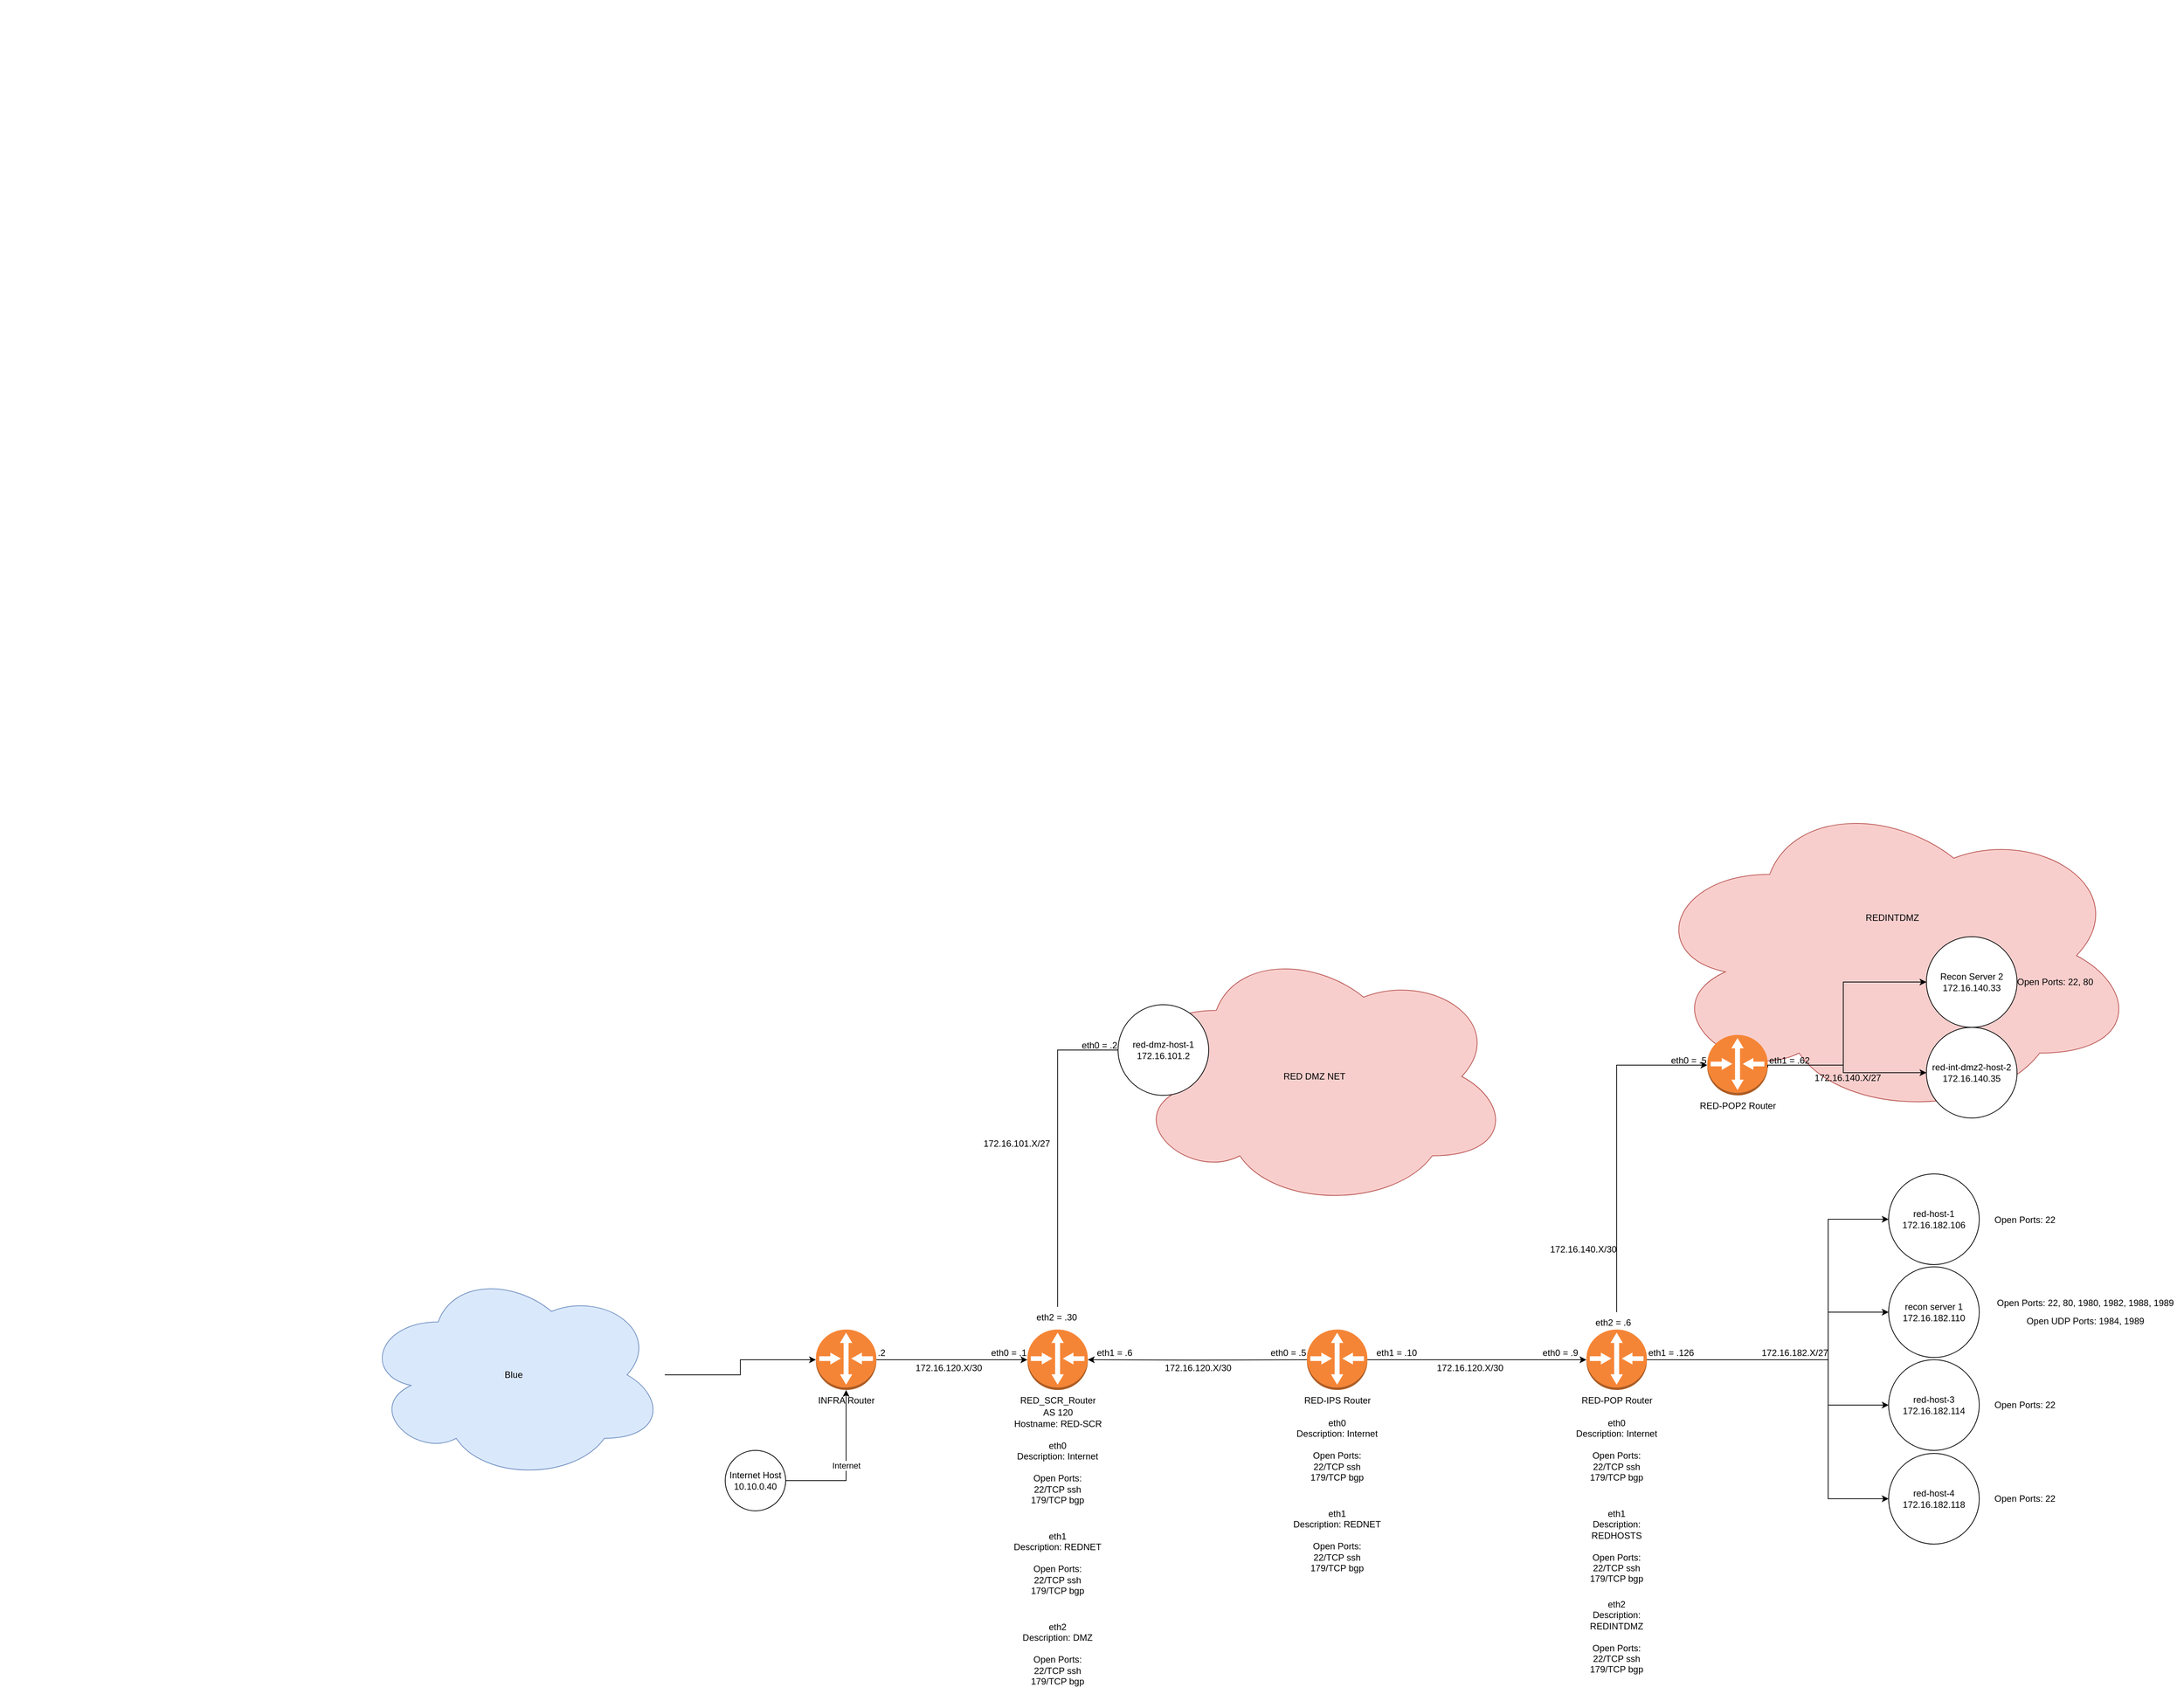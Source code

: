 <mxfile version="20.6.2" type="github">
  <diagram name="Page-1" id="e3a06f82-3646-2815-327d-82caf3d4e204">
    <mxGraphModel dx="530" dy="2988" grid="1" gridSize="10" guides="1" tooltips="1" connect="1" arrows="1" fold="1" page="1" pageScale="1.5" pageWidth="1169" pageHeight="826" background="none" math="0" shadow="0">
      <root>
        <mxCell id="0" style=";html=1;" />
        <mxCell id="1" style=";html=1;" parent="0" />
        <mxCell id="kNAQQPgvvK02Aw0wDlUr-91" value="&lt;div&gt;REDINTDMZ&lt;/div&gt;&lt;div&gt;&lt;br&gt;&lt;/div&gt;&lt;div&gt;&lt;br&gt;&lt;/div&gt;&lt;div&gt;&lt;br&gt;&lt;/div&gt;&lt;div&gt;&lt;br&gt;&lt;/div&gt;&lt;div&gt;&lt;br&gt;&lt;/div&gt;&lt;div&gt;&lt;br&gt;&lt;/div&gt;&lt;div&gt;&lt;br&gt;&lt;/div&gt;" style="ellipse;shape=cloud;whiteSpace=wrap;html=1;shadow=0;fillColor=#f8cecc;strokeColor=#b85450;" vertex="1" parent="1">
          <mxGeometry x="2360" y="-220" width="650" height="430" as="geometry" />
        </mxCell>
        <mxCell id="kNAQQPgvvK02Aw0wDlUr-9" value="" style="edgeStyle=orthogonalEdgeStyle;rounded=0;orthogonalLoop=1;jettySize=auto;html=1;sketch=0;shadow=0;" edge="1" parent="1">
          <mxGeometry x="0.6" y="10" relative="1" as="geometry">
            <mxPoint x="1340" y="530" as="sourcePoint" />
            <mxPoint x="1540" y="530" as="targetPoint" />
            <mxPoint as="offset" />
          </mxGeometry>
        </mxCell>
        <mxCell id="kNAQQPgvvK02Aw0wDlUr-1" value="INFRA Router" style="outlineConnect=0;dashed=0;verticalLabelPosition=bottom;verticalAlign=top;align=center;html=1;shape=mxgraph.aws3.router;fillColor=#F58536;gradientColor=none;sketch=0;shadow=0;container=0;" vertex="1" parent="1">
          <mxGeometry x="1260" y="490" width="80" height="80" as="geometry" />
        </mxCell>
        <mxCell id="kNAQQPgvvK02Aw0wDlUr-6" value="Internet" style="edgeStyle=orthogonalEdgeStyle;rounded=0;orthogonalLoop=1;jettySize=auto;html=1;sketch=0;shadow=0;" edge="1" parent="1" source="kNAQQPgvvK02Aw0wDlUr-2" target="kNAQQPgvvK02Aw0wDlUr-1">
          <mxGeometry relative="1" as="geometry" />
        </mxCell>
        <mxCell id="kNAQQPgvvK02Aw0wDlUr-2" value="&lt;div&gt;Internet Host&lt;/div&gt;&lt;div&gt;10.10.0.40&lt;br&gt;&lt;/div&gt;" style="ellipse;whiteSpace=wrap;html=1;aspect=fixed;sketch=0;shadow=0;container=0;" vertex="1" parent="1">
          <mxGeometry x="1140" y="650" width="80" height="80" as="geometry" />
        </mxCell>
        <mxCell id="kNAQQPgvvK02Aw0wDlUr-7" style="edgeStyle=orthogonalEdgeStyle;rounded=0;orthogonalLoop=1;jettySize=auto;html=1;sketch=0;shadow=0;" edge="1" parent="1" source="kNAQQPgvvK02Aw0wDlUr-3" target="kNAQQPgvvK02Aw0wDlUr-1">
          <mxGeometry relative="1" as="geometry" />
        </mxCell>
        <mxCell id="kNAQQPgvvK02Aw0wDlUr-3" value="Blue" style="ellipse;shape=cloud;whiteSpace=wrap;html=1;fillColor=#dae8fc;strokeColor=#6c8ebf;sketch=0;shadow=0;container=0;" vertex="1" parent="1">
          <mxGeometry x="660" y="410" width="400" height="280" as="geometry" />
        </mxCell>
        <mxCell id="kNAQQPgvvK02Aw0wDlUr-8" value="RED_SCR_Router" style="outlineConnect=0;dashed=0;verticalLabelPosition=bottom;verticalAlign=top;align=center;html=1;shape=mxgraph.aws3.router;fillColor=#F58536;gradientColor=none;sketch=0;shadow=0;container=0;" vertex="1" parent="1">
          <mxGeometry x="1540" y="490" width="80" height="80" as="geometry" />
        </mxCell>
        <mxCell id="kNAQQPgvvK02Aw0wDlUr-12" style="edgeStyle=orthogonalEdgeStyle;rounded=0;orthogonalLoop=1;jettySize=auto;html=1;sketch=0;shadow=0;" edge="1" parent="1" target="kNAQQPgvvK02Aw0wDlUr-8">
          <mxGeometry relative="1" as="geometry">
            <mxPoint x="1910" y="530" as="sourcePoint" />
          </mxGeometry>
        </mxCell>
        <UserObject label="eth0 = .1" link="172.16.120.1" id="kNAQQPgvvK02Aw0wDlUr-15">
          <mxCell style="text;whiteSpace=wrap;html=1;sketch=0;shadow=0;container=0;" vertex="1" parent="1">
            <mxGeometry x="1490" y="507" width="50" height="20" as="geometry" />
          </mxCell>
        </UserObject>
        <UserObject label="172.16.120.X/30" link="172.16.120.1" id="kNAQQPgvvK02Aw0wDlUr-17">
          <mxCell style="text;whiteSpace=wrap;html=1;sketch=0;shadow=0;container=0;" vertex="1" parent="1">
            <mxGeometry x="1390" y="527" width="80" height="20" as="geometry" />
          </mxCell>
        </UserObject>
        <UserObject label="&lt;div&gt;.2&lt;/div&gt;" link="172.16.120.1" id="kNAQQPgvvK02Aw0wDlUr-19">
          <mxCell style="text;whiteSpace=wrap;html=1;sketch=0;shadow=0;container=0;" vertex="1" parent="1">
            <mxGeometry x="1340" y="507" width="20" height="20" as="geometry" />
          </mxCell>
        </UserObject>
        <UserObject label="eth1 = .6" link="172.16.120.1" id="kNAQQPgvvK02Aw0wDlUr-28">
          <mxCell style="text;whiteSpace=wrap;html=1;sketch=0;shadow=0;container=0;" vertex="1" parent="1">
            <mxGeometry x="1630" y="507" width="50" height="20" as="geometry" />
          </mxCell>
        </UserObject>
        <mxCell id="kNAQQPgvvK02Aw0wDlUr-18" value="&lt;div&gt;Hostname: RED-SCR&lt;/div&gt;" style="text;html=1;align=center;verticalAlign=middle;resizable=0;points=[];autosize=1;strokeColor=none;fillColor=none;sketch=0;shadow=0;container=0;" vertex="1" parent="1">
          <mxGeometry x="1510" y="600" width="140" height="30" as="geometry" />
        </mxCell>
        <mxCell id="kNAQQPgvvK02Aw0wDlUr-32" value="AS 120" style="text;html=1;align=center;verticalAlign=middle;resizable=0;points=[];autosize=1;strokeColor=none;fillColor=none;sketch=0;shadow=0;container=0;" vertex="1" parent="1">
          <mxGeometry x="1550" y="585" width="60" height="30" as="geometry" />
        </mxCell>
        <mxCell id="kNAQQPgvvK02Aw0wDlUr-56" style="edgeStyle=orthogonalEdgeStyle;rounded=0;sketch=0;orthogonalLoop=1;jettySize=auto;html=1;shadow=0;entryX=0.07;entryY=0.4;entryDx=0;entryDy=0;entryPerimeter=0;" edge="1" parent="1" source="kNAQQPgvvK02Aw0wDlUr-40" target="kNAQQPgvvK02Aw0wDlUr-55">
          <mxGeometry relative="1" as="geometry">
            <Array as="points">
              <mxPoint x="1580" y="120" />
            </Array>
          </mxGeometry>
        </mxCell>
        <mxCell id="kNAQQPgvvK02Aw0wDlUr-40" value="eth2 = .30" style="text;whiteSpace=wrap;html=1;sketch=0;shadow=0;container=0;" vertex="1" parent="1">
          <mxGeometry x="1550" y="460" width="60" height="23" as="geometry" />
        </mxCell>
        <mxCell id="kNAQQPgvvK02Aw0wDlUr-50" value="172.16.101.X/27" style="text;whiteSpace=wrap;html=1;container=0;" vertex="1" parent="1">
          <mxGeometry x="1480" y="230" width="90" height="20" as="geometry" />
        </mxCell>
        <mxCell id="kNAQQPgvvK02Aw0wDlUr-51" value="&lt;div align=&quot;center&quot;&gt;eth2&lt;br&gt;&lt;/div&gt;&lt;div align=&quot;center&quot;&gt;Description: DMZ&lt;br&gt;&lt;/div&gt;&lt;div align=&quot;center&quot;&gt;&lt;br&gt;&lt;/div&gt;&lt;div align=&quot;center&quot;&gt;Open Ports:&lt;/div&gt;&lt;div align=&quot;center&quot;&gt;22/TCP ssh&lt;/div&gt;&lt;div align=&quot;center&quot;&gt;179/TCP bgp&lt;/div&gt;" style="text;whiteSpace=wrap;html=1;align=center;container=0;" vertex="1" parent="1">
          <mxGeometry x="1520" y="870" width="120" height="120" as="geometry" />
        </mxCell>
        <mxCell id="kNAQQPgvvK02Aw0wDlUr-30" value="&lt;div align=&quot;center&quot;&gt;eth0&lt;br&gt;&lt;/div&gt;&lt;div align=&quot;center&quot;&gt;Description: Internet&lt;/div&gt;&lt;div align=&quot;center&quot;&gt;&lt;br&gt;&lt;/div&gt;&lt;div align=&quot;center&quot;&gt;Open Ports:&lt;/div&gt;&lt;div align=&quot;center&quot;&gt;22/TCP ssh&lt;/div&gt;&lt;div align=&quot;center&quot;&gt;179/TCP bgp&lt;/div&gt;" style="text;whiteSpace=wrap;html=1;align=center;sketch=0;shadow=0;container=0;" vertex="1" parent="1">
          <mxGeometry x="1520" y="630" width="120" height="120" as="geometry" />
        </mxCell>
        <mxCell id="kNAQQPgvvK02Aw0wDlUr-31" value="&lt;div align=&quot;center&quot;&gt;eth1&lt;br&gt;&lt;/div&gt;&lt;div align=&quot;center&quot;&gt;Description: REDNET&lt;br&gt;&lt;/div&gt;&lt;div align=&quot;center&quot;&gt;&lt;br&gt;&lt;/div&gt;&lt;div align=&quot;center&quot;&gt;Open Ports:&lt;/div&gt;&lt;div align=&quot;center&quot;&gt;22/TCP ssh&lt;/div&gt;&lt;div align=&quot;center&quot;&gt;179/TCP bgp&lt;/div&gt;" style="text;whiteSpace=wrap;html=1;align=center;sketch=0;shadow=0;container=0;" vertex="1" parent="1">
          <mxGeometry x="1520" y="750" width="120" height="120" as="geometry" />
        </mxCell>
        <mxCell id="kNAQQPgvvK02Aw0wDlUr-55" value="RED DMZ NET" style="ellipse;shape=cloud;whiteSpace=wrap;html=1;shadow=0;fillColor=#f8cecc;strokeColor=#b85450;" vertex="1" parent="1">
          <mxGeometry x="1660" y="-20" width="520" height="350" as="geometry" />
        </mxCell>
        <UserObject label="172.16.120.X/30" link="172.16.120.1" id="kNAQQPgvvK02Aw0wDlUr-57">
          <mxCell style="text;whiteSpace=wrap;html=1;sketch=0;shadow=0;container=0;" vertex="1" parent="1">
            <mxGeometry x="1720" y="527" width="80" height="20" as="geometry" />
          </mxCell>
        </UserObject>
        <mxCell id="kNAQQPgvvK02Aw0wDlUr-67" style="edgeStyle=orthogonalEdgeStyle;rounded=0;sketch=0;orthogonalLoop=1;jettySize=auto;html=1;shadow=0;" edge="1" parent="1" source="kNAQQPgvvK02Aw0wDlUr-58" target="kNAQQPgvvK02Aw0wDlUr-66">
          <mxGeometry relative="1" as="geometry" />
        </mxCell>
        <mxCell id="kNAQQPgvvK02Aw0wDlUr-58" value="RED-IPS Router" style="outlineConnect=0;dashed=0;verticalLabelPosition=bottom;verticalAlign=top;align=center;html=1;shape=mxgraph.aws3.router;fillColor=#F58536;gradientColor=none;sketch=0;shadow=0;container=0;" vertex="1" parent="1">
          <mxGeometry x="1910" y="490" width="80" height="80" as="geometry" />
        </mxCell>
        <mxCell id="kNAQQPgvvK02Aw0wDlUr-61" value="&lt;div align=&quot;center&quot;&gt;eth0&lt;br&gt;&lt;/div&gt;&lt;div align=&quot;center&quot;&gt;Description: Internet&lt;/div&gt;&lt;div align=&quot;center&quot;&gt;&lt;br&gt;&lt;/div&gt;&lt;div align=&quot;center&quot;&gt;Open Ports:&lt;/div&gt;&lt;div align=&quot;center&quot;&gt;22/TCP ssh&lt;/div&gt;&lt;div align=&quot;center&quot;&gt;179/TCP bgp&lt;/div&gt;" style="text;whiteSpace=wrap;html=1;align=center;sketch=0;shadow=0;container=0;" vertex="1" parent="1">
          <mxGeometry x="1890" y="600" width="120" height="120" as="geometry" />
        </mxCell>
        <mxCell id="kNAQQPgvvK02Aw0wDlUr-62" value="&lt;div align=&quot;center&quot;&gt;eth1&lt;br&gt;&lt;/div&gt;&lt;div align=&quot;center&quot;&gt;Description: REDNET&lt;br&gt;&lt;/div&gt;&lt;div align=&quot;center&quot;&gt;&lt;br&gt;&lt;/div&gt;&lt;div align=&quot;center&quot;&gt;Open Ports:&lt;/div&gt;&lt;div align=&quot;center&quot;&gt;22/TCP ssh&lt;/div&gt;&lt;div align=&quot;center&quot;&gt;179/TCP bgp&lt;/div&gt;" style="text;whiteSpace=wrap;html=1;align=center;sketch=0;shadow=0;container=0;" vertex="1" parent="1">
          <mxGeometry x="1890" y="720" width="120" height="120" as="geometry" />
        </mxCell>
        <mxCell id="kNAQQPgvvK02Aw0wDlUr-63" value="&lt;div&gt;red-dmz-host-1&lt;/div&gt;&lt;div&gt;172.16.101.2&lt;br&gt;&lt;/div&gt;" style="ellipse;whiteSpace=wrap;html=1;aspect=fixed;sketch=0;shadow=0;container=0;" vertex="1" parent="1">
          <mxGeometry x="1660" y="60" width="120" height="120" as="geometry" />
        </mxCell>
        <UserObject label="eth0 = .2" link="172.16.120.1" id="kNAQQPgvvK02Aw0wDlUr-64">
          <mxCell style="text;whiteSpace=wrap;html=1;sketch=0;shadow=0;container=0;" vertex="1" parent="1">
            <mxGeometry x="1610" y="100" width="50" height="20" as="geometry" />
          </mxCell>
        </UserObject>
        <UserObject label="eth0 = .5" link="172.16.120.1" id="kNAQQPgvvK02Aw0wDlUr-65">
          <mxCell style="text;whiteSpace=wrap;html=1;sketch=0;shadow=0;container=0;" vertex="1" parent="1">
            <mxGeometry x="1860" y="507" width="50" height="20" as="geometry" />
          </mxCell>
        </UserObject>
        <mxCell id="kNAQQPgvvK02Aw0wDlUr-76" style="edgeStyle=orthogonalEdgeStyle;rounded=0;sketch=0;orthogonalLoop=1;jettySize=auto;html=1;shadow=0;entryX=0;entryY=0.5;entryDx=0;entryDy=0;" edge="1" parent="1" source="kNAQQPgvvK02Aw0wDlUr-66" target="kNAQQPgvvK02Aw0wDlUr-95">
          <mxGeometry relative="1" as="geometry">
            <mxPoint x="2640" y="530" as="targetPoint" />
            <Array as="points">
              <mxPoint x="2600" y="530" />
              <mxPoint x="2600" y="344" />
            </Array>
          </mxGeometry>
        </mxCell>
        <mxCell id="kNAQQPgvvK02Aw0wDlUr-78" style="edgeStyle=orthogonalEdgeStyle;rounded=0;sketch=0;orthogonalLoop=1;jettySize=auto;html=1;shadow=0;startArrow=none;entryX=0;entryY=0.5;entryDx=0;entryDy=0;entryPerimeter=0;" edge="1" parent="1" source="kNAQQPgvvK02Aw0wDlUr-81" target="kNAQQPgvvK02Aw0wDlUr-106">
          <mxGeometry relative="1" as="geometry">
            <mxPoint x="2470" y="310" as="targetPoint" />
            <Array as="points">
              <mxPoint x="2320" y="140" />
              <mxPoint x="2380" y="140" />
            </Array>
          </mxGeometry>
        </mxCell>
        <mxCell id="kNAQQPgvvK02Aw0wDlUr-96" style="edgeStyle=orthogonalEdgeStyle;rounded=0;sketch=0;orthogonalLoop=1;jettySize=auto;html=1;entryX=0;entryY=0.5;entryDx=0;entryDy=0;shadow=0;" edge="1" parent="1" source="kNAQQPgvvK02Aw0wDlUr-66" target="kNAQQPgvvK02Aw0wDlUr-94">
          <mxGeometry relative="1" as="geometry">
            <Array as="points">
              <mxPoint x="2600" y="530" />
              <mxPoint x="2600" y="714" />
            </Array>
          </mxGeometry>
        </mxCell>
        <mxCell id="kNAQQPgvvK02Aw0wDlUr-97" style="edgeStyle=orthogonalEdgeStyle;rounded=0;sketch=0;orthogonalLoop=1;jettySize=auto;html=1;entryX=0;entryY=0.5;entryDx=0;entryDy=0;shadow=0;" edge="1" parent="1" source="kNAQQPgvvK02Aw0wDlUr-66" target="kNAQQPgvvK02Aw0wDlUr-92">
          <mxGeometry relative="1" as="geometry">
            <Array as="points">
              <mxPoint x="2600" y="530" />
              <mxPoint x="2600" y="467" />
            </Array>
          </mxGeometry>
        </mxCell>
        <mxCell id="kNAQQPgvvK02Aw0wDlUr-98" style="edgeStyle=orthogonalEdgeStyle;rounded=0;sketch=0;orthogonalLoop=1;jettySize=auto;html=1;entryX=0;entryY=0.5;entryDx=0;entryDy=0;shadow=0;" edge="1" parent="1" source="kNAQQPgvvK02Aw0wDlUr-66" target="kNAQQPgvvK02Aw0wDlUr-93">
          <mxGeometry relative="1" as="geometry">
            <Array as="points">
              <mxPoint x="2600" y="530" />
              <mxPoint x="2600" y="590" />
            </Array>
          </mxGeometry>
        </mxCell>
        <mxCell id="kNAQQPgvvK02Aw0wDlUr-66" value="RED-POP Router" style="outlineConnect=0;dashed=0;verticalLabelPosition=bottom;verticalAlign=top;align=center;html=1;shape=mxgraph.aws3.router;fillColor=#F58536;gradientColor=none;sketch=0;shadow=0;container=0;" vertex="1" parent="1">
          <mxGeometry x="2280" y="490" width="80" height="80" as="geometry" />
        </mxCell>
        <UserObject label="eth1 = .10" link="172.16.120.1" id="kNAQQPgvvK02Aw0wDlUr-68">
          <mxCell style="text;whiteSpace=wrap;html=1;sketch=0;shadow=0;container=0;" vertex="1" parent="1">
            <mxGeometry x="2000" y="507" width="60" height="20" as="geometry" />
          </mxCell>
        </UserObject>
        <UserObject label="172.16.120.X/30" link="172.16.120.1" id="kNAQQPgvvK02Aw0wDlUr-69">
          <mxCell style="text;whiteSpace=wrap;html=1;sketch=0;shadow=0;container=0;" vertex="1" parent="1">
            <mxGeometry x="2080" y="527" width="80" height="20" as="geometry" />
          </mxCell>
        </UserObject>
        <UserObject label="eth0 = .9" link="172.16.120.1" id="kNAQQPgvvK02Aw0wDlUr-71">
          <mxCell style="text;whiteSpace=wrap;html=1;sketch=0;shadow=0;container=0;" vertex="1" parent="1">
            <mxGeometry x="2220" y="507" width="50" height="20" as="geometry" />
          </mxCell>
        </UserObject>
        <mxCell id="kNAQQPgvvK02Aw0wDlUr-72" value="&lt;div align=&quot;center&quot;&gt;eth0&lt;br&gt;&lt;/div&gt;&lt;div align=&quot;center&quot;&gt;Description: Internet&lt;/div&gt;&lt;div align=&quot;center&quot;&gt;&lt;br&gt;&lt;/div&gt;&lt;div align=&quot;center&quot;&gt;Open Ports:&lt;/div&gt;&lt;div align=&quot;center&quot;&gt;22/TCP ssh&lt;/div&gt;&lt;div align=&quot;center&quot;&gt;179/TCP bgp&lt;/div&gt;" style="text;whiteSpace=wrap;html=1;align=center;sketch=0;shadow=0;container=0;" vertex="1" parent="1">
          <mxGeometry x="2260" y="600" width="120" height="120" as="geometry" />
        </mxCell>
        <mxCell id="kNAQQPgvvK02Aw0wDlUr-73" value="&lt;div align=&quot;center&quot;&gt;eth2&lt;br&gt;&lt;/div&gt;&lt;div align=&quot;center&quot;&gt;Description: REDINTDMZ&lt;br&gt;&lt;/div&gt;&lt;div align=&quot;center&quot;&gt;&lt;br&gt;&lt;/div&gt;&lt;div align=&quot;center&quot;&gt;Open Ports:&lt;/div&gt;&lt;div align=&quot;center&quot;&gt;22/TCP ssh&lt;/div&gt;&lt;div align=&quot;center&quot;&gt;179/TCP bgp&lt;/div&gt;" style="text;whiteSpace=wrap;html=1;align=center;container=0;" vertex="1" parent="1">
          <mxGeometry x="2260" y="840" width="120" height="120" as="geometry" />
        </mxCell>
        <mxCell id="kNAQQPgvvK02Aw0wDlUr-74" value="&lt;div align=&quot;center&quot;&gt;eth1&lt;br&gt;&lt;/div&gt;&lt;div align=&quot;center&quot;&gt;Description: REDHOSTS&lt;br&gt;&lt;/div&gt;&lt;div align=&quot;center&quot;&gt;&lt;br&gt;&lt;/div&gt;&lt;div align=&quot;center&quot;&gt;Open Ports:&lt;/div&gt;&lt;div align=&quot;center&quot;&gt;22/TCP ssh&lt;/div&gt;&lt;div align=&quot;center&quot;&gt;179/TCP bgp&lt;/div&gt;" style="text;whiteSpace=wrap;html=1;align=center;sketch=0;shadow=0;container=0;" vertex="1" parent="1">
          <mxGeometry x="2260" y="720" width="120" height="120" as="geometry" />
        </mxCell>
        <UserObject label="eth1 = .126" link="172.16.120.1" id="kNAQQPgvvK02Aw0wDlUr-79">
          <mxCell style="text;whiteSpace=wrap;html=1;sketch=0;shadow=0;container=0;" vertex="1" parent="1">
            <mxGeometry x="2360" y="507" width="70" height="20" as="geometry" />
          </mxCell>
        </UserObject>
        <UserObject label="172.16.182.X/27" link="172.16.120.1" id="kNAQQPgvvK02Aw0wDlUr-80">
          <mxCell style="text;whiteSpace=wrap;html=1;sketch=0;shadow=0;container=0;" vertex="1" parent="1">
            <mxGeometry x="2510" y="507" width="80" height="20" as="geometry" />
          </mxCell>
        </UserObject>
        <mxCell id="kNAQQPgvvK02Aw0wDlUr-81" value="eth2 = .6" style="text;whiteSpace=wrap;html=1;sketch=0;shadow=0;container=0;" vertex="1" parent="1">
          <mxGeometry x="2290" y="467" width="60" height="23" as="geometry" />
        </mxCell>
        <mxCell id="kNAQQPgvvK02Aw0wDlUr-83" value="&amp;nbsp;" style="text;whiteSpace=wrap;html=1;" vertex="1" parent="1">
          <mxGeometry x="2390" y="490" width="40" height="40" as="geometry" />
        </mxCell>
        <UserObject label="172.16.140.X/30" link="172.16.120.1" id="kNAQQPgvvK02Aw0wDlUr-86">
          <mxCell style="text;whiteSpace=wrap;html=1;sketch=0;shadow=0;container=0;" vertex="1" parent="1">
            <mxGeometry x="2230" y="370" width="80" height="20" as="geometry" />
          </mxCell>
        </UserObject>
        <mxCell id="kNAQQPgvvK02Aw0wDlUr-88" value="eth0 = .5" style="text;whiteSpace=wrap;html=1;sketch=0;shadow=0;container=0;" vertex="1" parent="1">
          <mxGeometry x="2390" y="120" width="60" height="23" as="geometry" />
        </mxCell>
        <mxCell id="kNAQQPgvvK02Aw0wDlUr-90" value="&amp;nbsp;" style="text;whiteSpace=wrap;html=1;" vertex="1" parent="1">
          <mxGeometry x="180" y="-1270" width="40" height="40" as="geometry" />
        </mxCell>
        <mxCell id="kNAQQPgvvK02Aw0wDlUr-92" value="&lt;div&gt;recon server 1&lt;br&gt;&lt;/div&gt;&lt;div&gt;172.16.182.110&lt;/div&gt;" style="ellipse;whiteSpace=wrap;html=1;aspect=fixed;sketch=0;shadow=0;container=0;" vertex="1" parent="1">
          <mxGeometry x="2680" y="407" width="120" height="120" as="geometry" />
        </mxCell>
        <mxCell id="kNAQQPgvvK02Aw0wDlUr-93" value="&lt;div&gt;red-host-3&lt;/div&gt;&lt;div&gt;172.16.182.114&lt;/div&gt;" style="ellipse;whiteSpace=wrap;html=1;aspect=fixed;sketch=0;shadow=0;container=0;" vertex="1" parent="1">
          <mxGeometry x="2680" y="530" width="120" height="120" as="geometry" />
        </mxCell>
        <mxCell id="kNAQQPgvvK02Aw0wDlUr-94" value="&lt;div&gt;red-host-4&lt;/div&gt;&lt;div&gt;172.16.182.118&lt;/div&gt;" style="ellipse;whiteSpace=wrap;html=1;aspect=fixed;sketch=0;shadow=0;container=0;" vertex="1" parent="1">
          <mxGeometry x="2680" y="654" width="120" height="120" as="geometry" />
        </mxCell>
        <mxCell id="kNAQQPgvvK02Aw0wDlUr-95" value="&lt;div&gt;red-host-1&lt;/div&gt;&lt;div&gt;172.16.182.106&lt;br&gt;&lt;/div&gt;" style="ellipse;whiteSpace=wrap;html=1;aspect=fixed;sketch=0;shadow=0;container=0;" vertex="1" parent="1">
          <mxGeometry x="2680" y="284" width="120" height="120" as="geometry" />
        </mxCell>
        <mxCell id="kNAQQPgvvK02Aw0wDlUr-102" value="&lt;div&gt;Open Ports: 22, 80, 1980, 1982, 1988, 1989&lt;br&gt;&lt;/div&gt;" style="text;html=1;align=center;verticalAlign=middle;resizable=0;points=[];autosize=1;strokeColor=none;fillColor=none;" vertex="1" parent="1">
          <mxGeometry x="2810" y="439.5" width="260" height="30" as="geometry" />
        </mxCell>
        <mxCell id="kNAQQPgvvK02Aw0wDlUr-103" value="&lt;div&gt;Open Ports: 22&lt;/div&gt;" style="text;html=1;align=center;verticalAlign=middle;resizable=0;points=[];autosize=1;strokeColor=none;fillColor=none;" vertex="1" parent="1">
          <mxGeometry x="2810" y="330" width="100" height="30" as="geometry" />
        </mxCell>
        <mxCell id="kNAQQPgvvK02Aw0wDlUr-104" value="&lt;div&gt;Open Ports: 22&lt;/div&gt;" style="text;html=1;align=center;verticalAlign=middle;resizable=0;points=[];autosize=1;strokeColor=none;fillColor=none;" vertex="1" parent="1">
          <mxGeometry x="2810" y="575" width="100" height="30" as="geometry" />
        </mxCell>
        <mxCell id="kNAQQPgvvK02Aw0wDlUr-105" value="&lt;div&gt;Open Ports: 22&lt;/div&gt;" style="text;html=1;align=center;verticalAlign=middle;resizable=0;points=[];autosize=1;strokeColor=none;fillColor=none;" vertex="1" parent="1">
          <mxGeometry x="2810" y="699" width="100" height="30" as="geometry" />
        </mxCell>
        <mxCell id="kNAQQPgvvK02Aw0wDlUr-112" style="edgeStyle=orthogonalEdgeStyle;rounded=0;sketch=0;orthogonalLoop=1;jettySize=auto;html=1;entryX=0;entryY=0.5;entryDx=0;entryDy=0;shadow=0;" edge="1" parent="1" source="kNAQQPgvvK02Aw0wDlUr-106" target="kNAQQPgvvK02Aw0wDlUr-115">
          <mxGeometry relative="1" as="geometry">
            <Array as="points">
              <mxPoint x="2620" y="140" />
              <mxPoint x="2620" y="30" />
            </Array>
          </mxGeometry>
        </mxCell>
        <mxCell id="kNAQQPgvvK02Aw0wDlUr-106" value="RED-POP2 Router" style="outlineConnect=0;dashed=0;verticalLabelPosition=bottom;verticalAlign=top;align=center;html=1;shape=mxgraph.aws3.router;fillColor=#F58536;gradientColor=none;sketch=0;shadow=0;container=0;" vertex="1" parent="1">
          <mxGeometry x="2440" y="100" width="80" height="80" as="geometry" />
        </mxCell>
        <UserObject label="172.16.140.X/27" link="172.16.120.1" id="kNAQQPgvvK02Aw0wDlUr-109">
          <mxCell style="text;whiteSpace=wrap;html=1;sketch=0;shadow=0;container=0;" vertex="1" parent="1">
            <mxGeometry x="2580" y="143" width="80" height="20" as="geometry" />
          </mxCell>
        </UserObject>
        <mxCell id="kNAQQPgvvK02Aw0wDlUr-113" value="eth1 = .62" style="text;whiteSpace=wrap;html=1;sketch=0;shadow=0;container=0;" vertex="1" parent="1">
          <mxGeometry x="2520" y="120" width="60" height="23" as="geometry" />
        </mxCell>
        <mxCell id="kNAQQPgvvK02Aw0wDlUr-114" value="&lt;div&gt;red-int-dmz2-host-2&lt;br&gt;&lt;/div&gt;&lt;div&gt;172.16.140.35&lt;/div&gt;" style="ellipse;whiteSpace=wrap;html=1;aspect=fixed;sketch=0;shadow=0;container=0;" vertex="1" parent="1">
          <mxGeometry x="2730" y="90" width="120" height="120" as="geometry" />
        </mxCell>
        <mxCell id="kNAQQPgvvK02Aw0wDlUr-115" value="&lt;div&gt;Recon Server 2&lt;br&gt;&lt;/div&gt;&lt;div&gt;172.16.140.33&lt;br&gt;&lt;/div&gt;" style="ellipse;whiteSpace=wrap;html=1;aspect=fixed;sketch=0;shadow=0;container=0;" vertex="1" parent="1">
          <mxGeometry x="2730" y="-30" width="120" height="120" as="geometry" />
        </mxCell>
        <mxCell id="kNAQQPgvvK02Aw0wDlUr-116" style="edgeStyle=orthogonalEdgeStyle;rounded=0;sketch=0;orthogonalLoop=1;jettySize=auto;html=1;shadow=0;entryX=0;entryY=0.5;entryDx=0;entryDy=0;exitX=0;exitY=1;exitDx=0;exitDy=0;" edge="1" parent="1" source="kNAQQPgvvK02Aw0wDlUr-113" target="kNAQQPgvvK02Aw0wDlUr-114">
          <mxGeometry relative="1" as="geometry">
            <mxPoint x="2650" y="140" as="sourcePoint" />
            <mxPoint x="2730" y="90" as="targetPoint" />
            <Array as="points">
              <mxPoint x="2520" y="140" />
              <mxPoint x="2620" y="140" />
              <mxPoint x="2620" y="150" />
            </Array>
          </mxGeometry>
        </mxCell>
        <mxCell id="kNAQQPgvvK02Aw0wDlUr-119" value="&amp;nbsp;" style="text;whiteSpace=wrap;html=1;" vertex="1" parent="1">
          <mxGeometry x="2650" y="40" width="40" height="40" as="geometry" />
        </mxCell>
        <mxCell id="kNAQQPgvvK02Aw0wDlUr-120" value="&amp;nbsp;" style="text;whiteSpace=wrap;html=1;" vertex="1" parent="1">
          <mxGeometry x="2750" y="80" width="40" height="40" as="geometry" />
        </mxCell>
        <mxCell id="kNAQQPgvvK02Aw0wDlUr-121" value="&lt;div&gt;Open Ports: 22, 80&lt;/div&gt;" style="text;html=1;align=center;verticalAlign=middle;resizable=0;points=[];autosize=1;strokeColor=none;fillColor=none;" vertex="1" parent="1">
          <mxGeometry x="2840" y="15" width="120" height="30" as="geometry" />
        </mxCell>
        <mxCell id="kNAQQPgvvK02Aw0wDlUr-122" value="&amp;nbsp;" style="text;whiteSpace=wrap;html=1;" vertex="1" parent="1">
          <mxGeometry x="2990" y="30" width="40" height="40" as="geometry" />
        </mxCell>
        <mxCell id="kNAQQPgvvK02Aw0wDlUr-123" value="&lt;div&gt;Open UDP Ports: 1984, 1989&lt;br&gt;&lt;/div&gt;" style="text;html=1;align=center;verticalAlign=middle;resizable=0;points=[];autosize=1;strokeColor=none;fillColor=none;" vertex="1" parent="1">
          <mxGeometry x="2850" y="463.5" width="180" height="30" as="geometry" />
        </mxCell>
      </root>
    </mxGraphModel>
  </diagram>
</mxfile>

